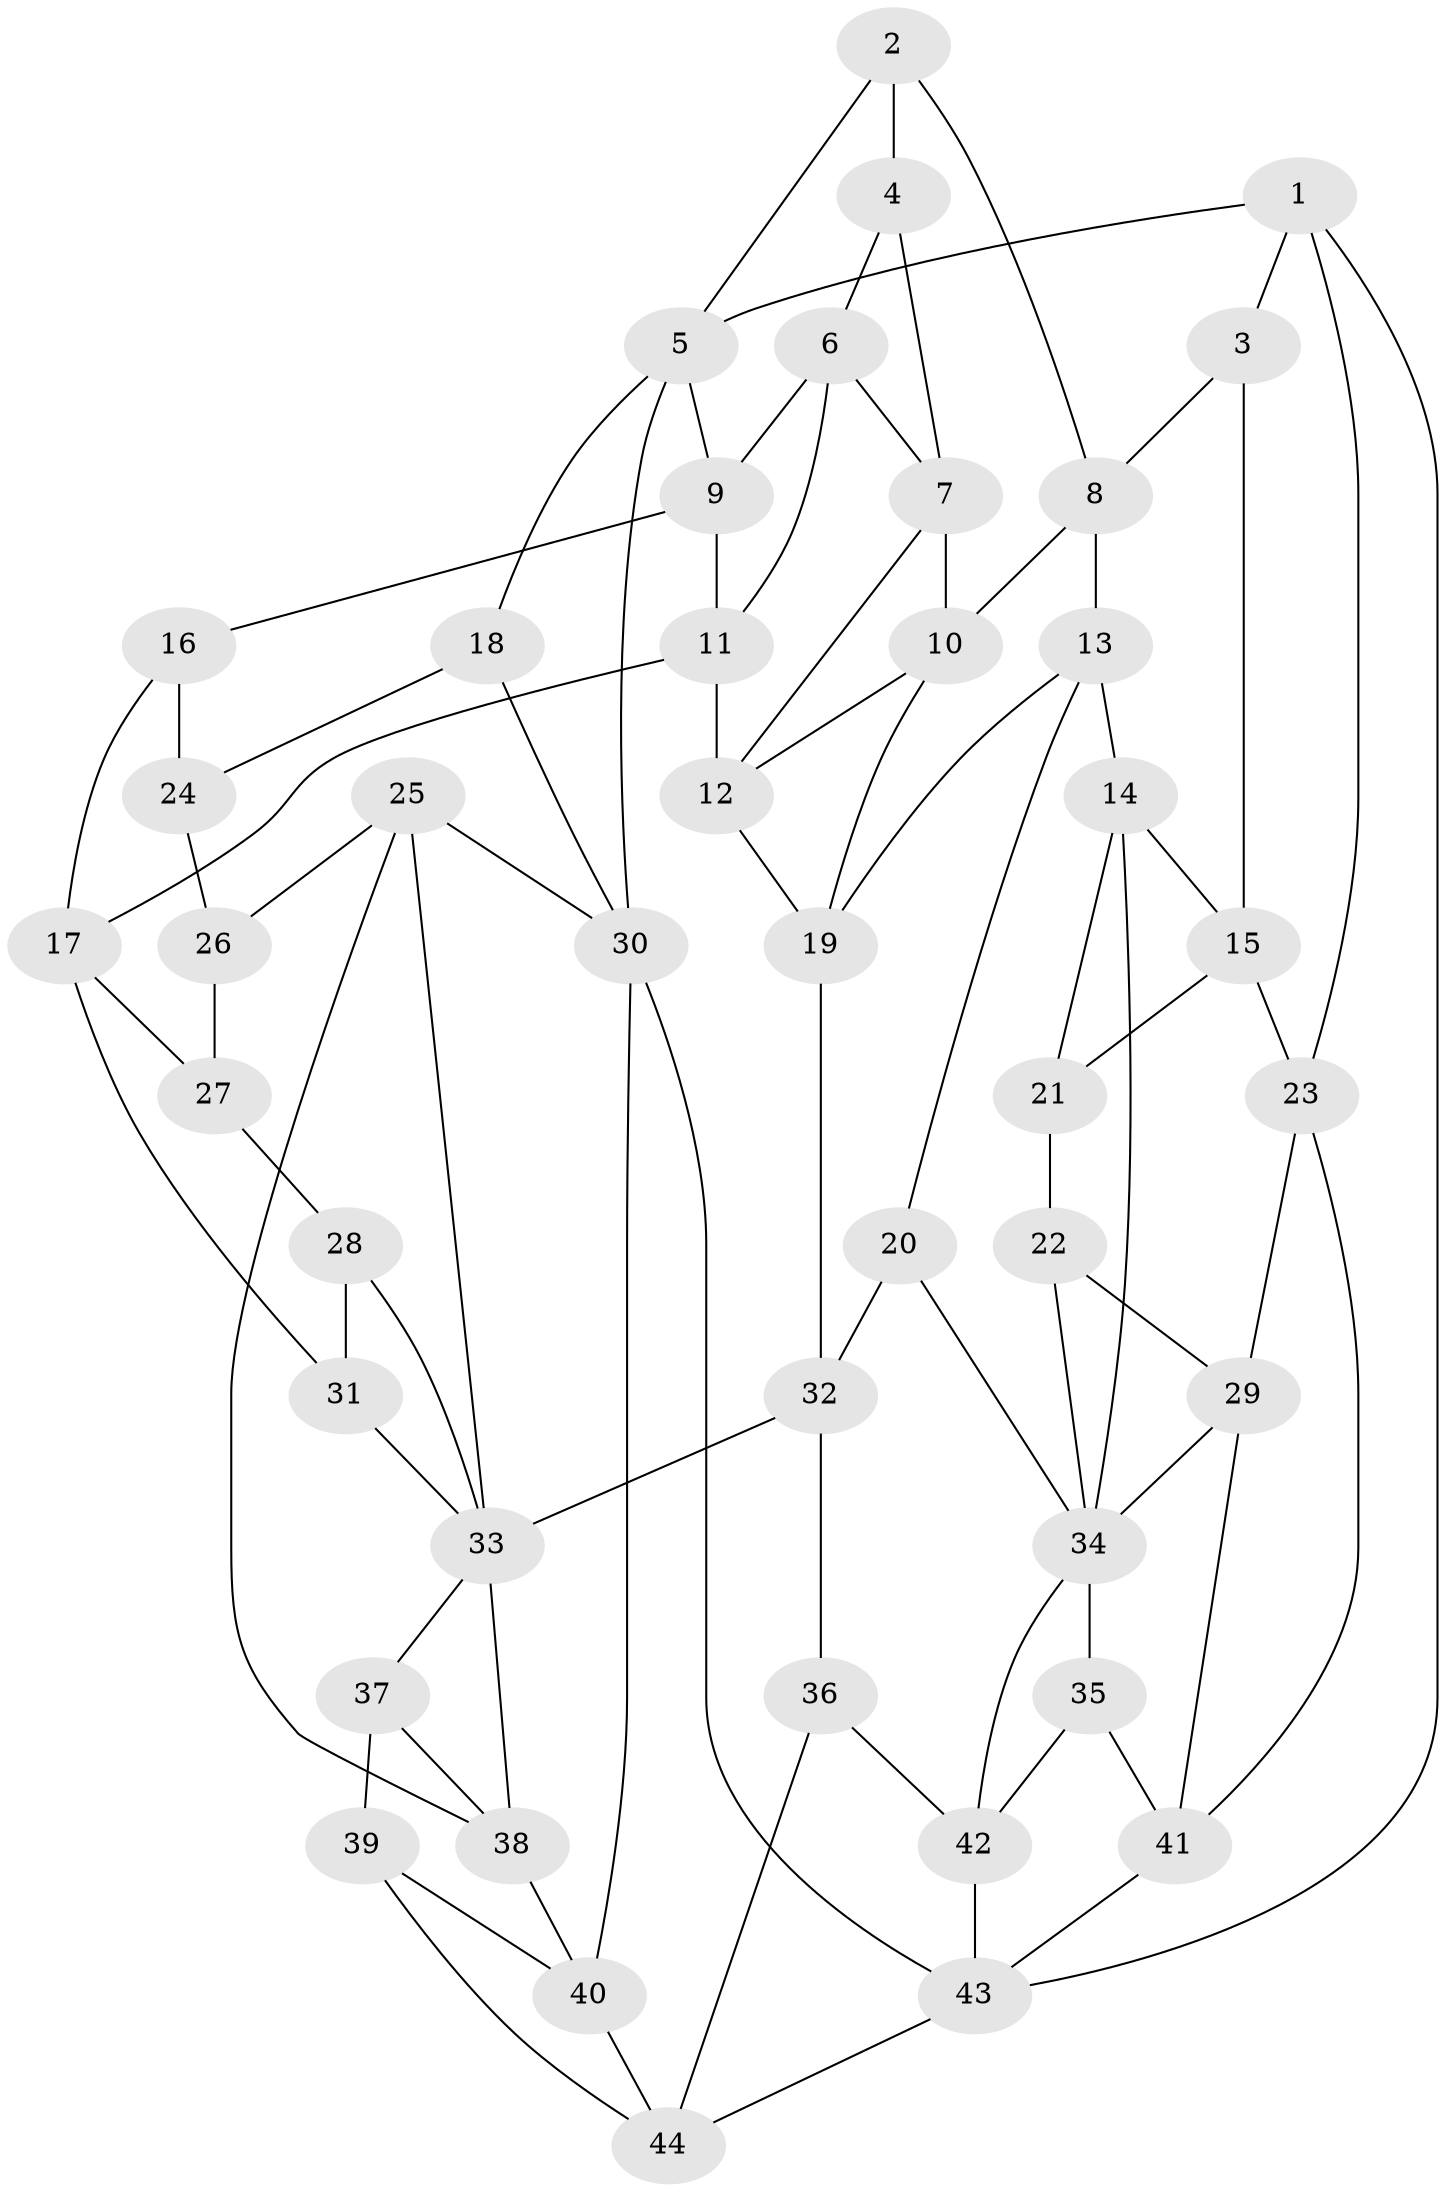// original degree distribution, {3: 0.03409090909090909, 4: 0.19318181818181818, 5: 0.5795454545454546, 6: 0.19318181818181818}
// Generated by graph-tools (version 1.1) at 2025/27/03/09/25 03:27:15]
// undirected, 44 vertices, 83 edges
graph export_dot {
graph [start="1"]
  node [color=gray90,style=filled];
  1;
  2;
  3;
  4;
  5;
  6;
  7;
  8;
  9;
  10;
  11;
  12;
  13;
  14;
  15;
  16;
  17;
  18;
  19;
  20;
  21;
  22;
  23;
  24;
  25;
  26;
  27;
  28;
  29;
  30;
  31;
  32;
  33;
  34;
  35;
  36;
  37;
  38;
  39;
  40;
  41;
  42;
  43;
  44;
  1 -- 3 [weight=1.0];
  1 -- 5 [weight=1.0];
  1 -- 23 [weight=1.0];
  1 -- 43 [weight=1.0];
  2 -- 4 [weight=2.0];
  2 -- 5 [weight=1.0];
  2 -- 8 [weight=1.0];
  3 -- 8 [weight=1.0];
  3 -- 15 [weight=1.0];
  4 -- 6 [weight=1.0];
  4 -- 7 [weight=1.0];
  5 -- 9 [weight=1.0];
  5 -- 18 [weight=1.0];
  5 -- 30 [weight=1.0];
  6 -- 7 [weight=1.0];
  6 -- 9 [weight=1.0];
  6 -- 11 [weight=1.0];
  7 -- 10 [weight=1.0];
  7 -- 12 [weight=1.0];
  8 -- 10 [weight=1.0];
  8 -- 13 [weight=1.0];
  9 -- 11 [weight=1.0];
  9 -- 16 [weight=1.0];
  10 -- 12 [weight=1.0];
  10 -- 19 [weight=1.0];
  11 -- 12 [weight=1.0];
  11 -- 17 [weight=1.0];
  12 -- 19 [weight=1.0];
  13 -- 14 [weight=1.0];
  13 -- 19 [weight=1.0];
  13 -- 20 [weight=1.0];
  14 -- 15 [weight=1.0];
  14 -- 21 [weight=1.0];
  14 -- 34 [weight=1.0];
  15 -- 21 [weight=1.0];
  15 -- 23 [weight=1.0];
  16 -- 17 [weight=1.0];
  16 -- 24 [weight=2.0];
  17 -- 27 [weight=1.0];
  17 -- 31 [weight=1.0];
  18 -- 24 [weight=1.0];
  18 -- 30 [weight=1.0];
  19 -- 32 [weight=1.0];
  20 -- 32 [weight=1.0];
  20 -- 34 [weight=1.0];
  21 -- 22 [weight=2.0];
  22 -- 29 [weight=1.0];
  22 -- 34 [weight=1.0];
  23 -- 29 [weight=1.0];
  23 -- 41 [weight=1.0];
  24 -- 26 [weight=1.0];
  25 -- 26 [weight=1.0];
  25 -- 30 [weight=1.0];
  25 -- 33 [weight=1.0];
  25 -- 38 [weight=1.0];
  26 -- 27 [weight=1.0];
  27 -- 28 [weight=1.0];
  28 -- 31 [weight=2.0];
  28 -- 33 [weight=1.0];
  29 -- 34 [weight=1.0];
  29 -- 41 [weight=1.0];
  30 -- 40 [weight=1.0];
  30 -- 43 [weight=1.0];
  31 -- 33 [weight=1.0];
  32 -- 33 [weight=1.0];
  32 -- 36 [weight=1.0];
  33 -- 37 [weight=1.0];
  33 -- 38 [weight=1.0];
  34 -- 35 [weight=1.0];
  34 -- 42 [weight=1.0];
  35 -- 41 [weight=1.0];
  35 -- 42 [weight=1.0];
  36 -- 42 [weight=1.0];
  36 -- 44 [weight=1.0];
  37 -- 38 [weight=1.0];
  37 -- 39 [weight=2.0];
  38 -- 40 [weight=1.0];
  39 -- 40 [weight=1.0];
  39 -- 44 [weight=1.0];
  40 -- 44 [weight=1.0];
  41 -- 43 [weight=1.0];
  42 -- 43 [weight=1.0];
  43 -- 44 [weight=1.0];
}
